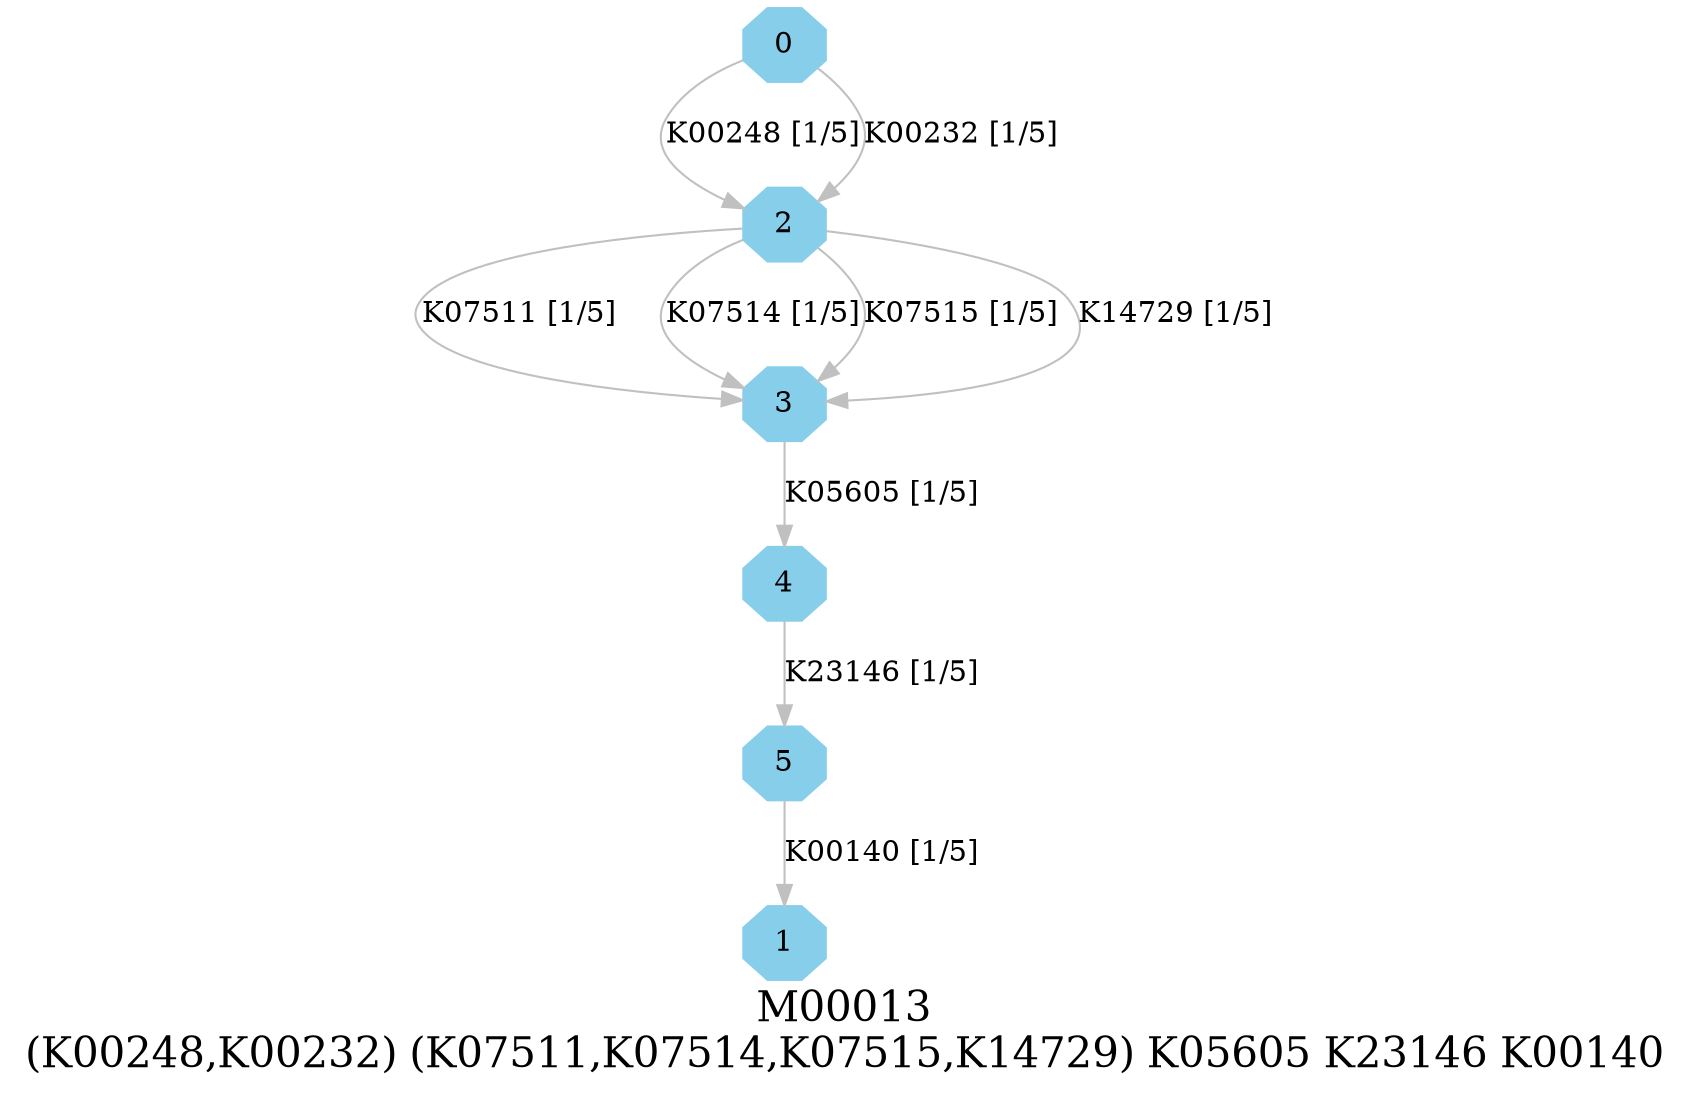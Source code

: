 digraph G {
graph [label="M00013
(K00248,K00232) (K07511,K07514,K07515,K14729) K05605 K23146 K00140",fontsize=20];
node [shape=box,style=filled];
edge [len=3,color=grey];
{node [width=.3,height=.3,shape=octagon,style=filled,color=skyblue] 0 1 2 3 4 5 }
0 -> 2 [label="K00248 [1/5]"];
0 -> 2 [label="K00232 [1/5]"];
2 -> 3 [label="K07511 [1/5]"];
2 -> 3 [label="K07514 [1/5]"];
2 -> 3 [label="K07515 [1/5]"];
2 -> 3 [label="K14729 [1/5]"];
3 -> 4 [label="K05605 [1/5]"];
4 -> 5 [label="K23146 [1/5]"];
5 -> 1 [label="K00140 [1/5]"];
}